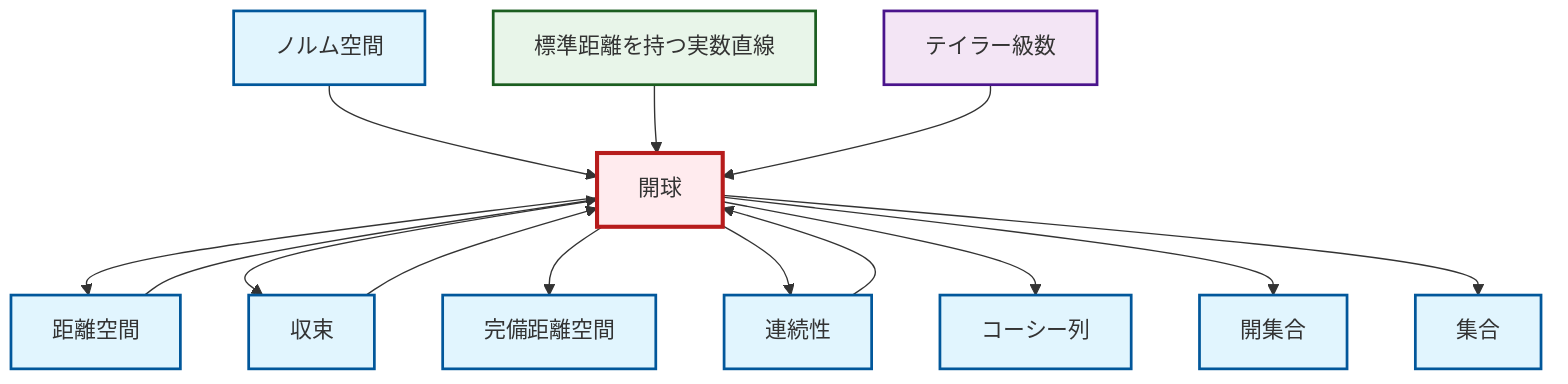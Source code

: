 graph TD
    classDef definition fill:#e1f5fe,stroke:#01579b,stroke-width:2px
    classDef theorem fill:#f3e5f5,stroke:#4a148c,stroke-width:2px
    classDef axiom fill:#fff3e0,stroke:#e65100,stroke-width:2px
    classDef example fill:#e8f5e9,stroke:#1b5e20,stroke-width:2px
    classDef current fill:#ffebee,stroke:#b71c1c,stroke-width:3px
    thm-taylor-series["テイラー級数"]:::theorem
    def-continuity["連続性"]:::definition
    def-normed-vector-space["ノルム空間"]:::definition
    ex-real-line-metric["標準距離を持つ実数直線"]:::example
    def-open-set["開集合"]:::definition
    def-open-ball["開球"]:::definition
    def-set["集合"]:::definition
    def-cauchy-sequence["コーシー列"]:::definition
    def-metric-space["距離空間"]:::definition
    def-convergence["収束"]:::definition
    def-complete-metric-space["完備距離空間"]:::definition
    def-open-ball --> def-metric-space
    def-continuity --> def-open-ball
    def-open-ball --> def-convergence
    def-open-ball --> def-complete-metric-space
    def-convergence --> def-open-ball
    def-normed-vector-space --> def-open-ball
    def-open-ball --> def-continuity
    def-open-ball --> def-cauchy-sequence
    def-open-ball --> def-open-set
    def-open-ball --> def-set
    ex-real-line-metric --> def-open-ball
    def-metric-space --> def-open-ball
    thm-taylor-series --> def-open-ball
    class def-open-ball current